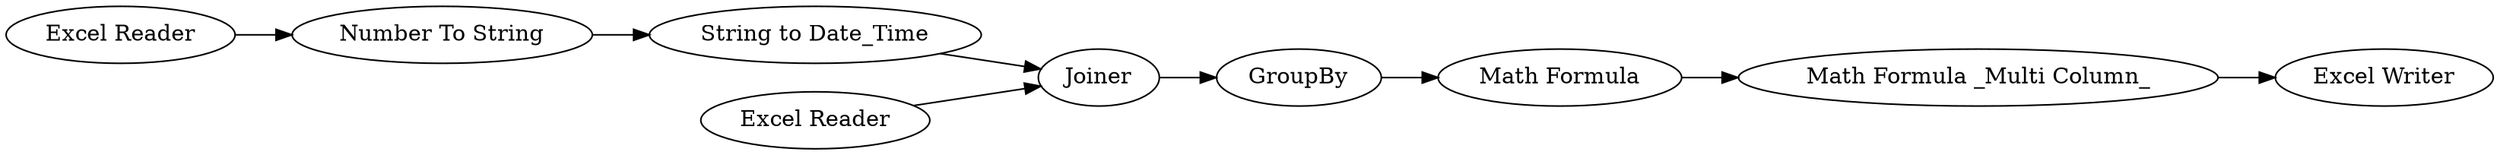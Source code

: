 digraph {
	77 -> 78
	82 -> 55
	81 -> 82
	55 -> 56
	56 -> 86
	79 -> 81
	78 -> 79
	80 -> 81
	86 [label="Excel Writer"]
	55 [label="Math Formula"]
	79 [label="String to Date_Time"]
	82 [label=GroupBy]
	56 [label="Math Formula _Multi Column_"]
	77 [label="Excel Reader"]
	80 [label="Excel Reader"]
	81 [label=Joiner]
	78 [label="Number To String"]
	rankdir=LR
}
